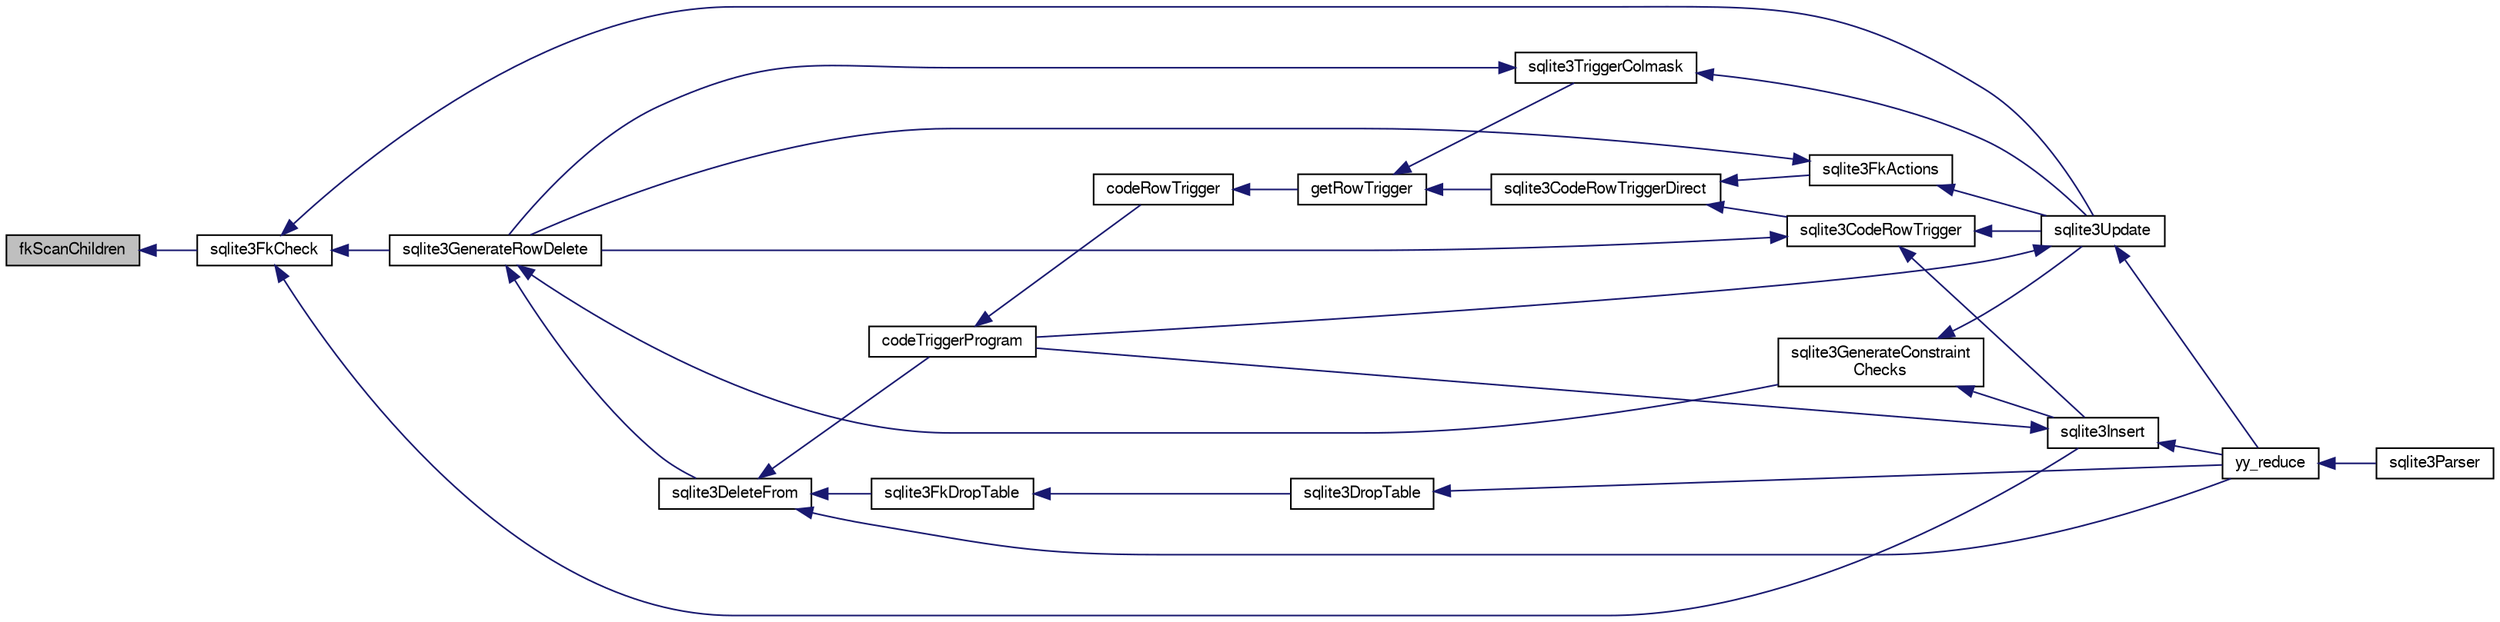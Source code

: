 digraph "fkScanChildren"
{
  edge [fontname="FreeSans",fontsize="10",labelfontname="FreeSans",labelfontsize="10"];
  node [fontname="FreeSans",fontsize="10",shape=record];
  rankdir="LR";
  Node116046 [label="fkScanChildren",height=0.2,width=0.4,color="black", fillcolor="grey75", style="filled", fontcolor="black"];
  Node116046 -> Node116047 [dir="back",color="midnightblue",fontsize="10",style="solid",fontname="FreeSans"];
  Node116047 [label="sqlite3FkCheck",height=0.2,width=0.4,color="black", fillcolor="white", style="filled",URL="$sqlite3_8c.html#aa38fb76c7d6f48f19772877a41703b92"];
  Node116047 -> Node116048 [dir="back",color="midnightblue",fontsize="10",style="solid",fontname="FreeSans"];
  Node116048 [label="sqlite3GenerateRowDelete",height=0.2,width=0.4,color="black", fillcolor="white", style="filled",URL="$sqlite3_8c.html#a2c76cbf3027fc18fdbb8cb4cd96b77d9"];
  Node116048 -> Node116049 [dir="back",color="midnightblue",fontsize="10",style="solid",fontname="FreeSans"];
  Node116049 [label="sqlite3DeleteFrom",height=0.2,width=0.4,color="black", fillcolor="white", style="filled",URL="$sqlite3_8c.html#ab9b4b45349188b49eabb23f94608a091"];
  Node116049 -> Node116050 [dir="back",color="midnightblue",fontsize="10",style="solid",fontname="FreeSans"];
  Node116050 [label="sqlite3FkDropTable",height=0.2,width=0.4,color="black", fillcolor="white", style="filled",URL="$sqlite3_8c.html#a1218c6fc74e89152ceaa4760e82f5ef9"];
  Node116050 -> Node116051 [dir="back",color="midnightblue",fontsize="10",style="solid",fontname="FreeSans"];
  Node116051 [label="sqlite3DropTable",height=0.2,width=0.4,color="black", fillcolor="white", style="filled",URL="$sqlite3_8c.html#a5534f77364b5568783c0e50db3c9defb"];
  Node116051 -> Node116052 [dir="back",color="midnightblue",fontsize="10",style="solid",fontname="FreeSans"];
  Node116052 [label="yy_reduce",height=0.2,width=0.4,color="black", fillcolor="white", style="filled",URL="$sqlite3_8c.html#a7c419a9b25711c666a9a2449ef377f14"];
  Node116052 -> Node116053 [dir="back",color="midnightblue",fontsize="10",style="solid",fontname="FreeSans"];
  Node116053 [label="sqlite3Parser",height=0.2,width=0.4,color="black", fillcolor="white", style="filled",URL="$sqlite3_8c.html#a0327d71a5fabe0b6a343d78a2602e72a"];
  Node116049 -> Node116054 [dir="back",color="midnightblue",fontsize="10",style="solid",fontname="FreeSans"];
  Node116054 [label="codeTriggerProgram",height=0.2,width=0.4,color="black", fillcolor="white", style="filled",URL="$sqlite3_8c.html#a120801f59d9281d201d2ff4b2606836e"];
  Node116054 -> Node116055 [dir="back",color="midnightblue",fontsize="10",style="solid",fontname="FreeSans"];
  Node116055 [label="codeRowTrigger",height=0.2,width=0.4,color="black", fillcolor="white", style="filled",URL="$sqlite3_8c.html#a463cea5aaaf388b560b206570a0022fc"];
  Node116055 -> Node116056 [dir="back",color="midnightblue",fontsize="10",style="solid",fontname="FreeSans"];
  Node116056 [label="getRowTrigger",height=0.2,width=0.4,color="black", fillcolor="white", style="filled",URL="$sqlite3_8c.html#a69626ef20b540d1a2b19cf56f3f45689"];
  Node116056 -> Node116057 [dir="back",color="midnightblue",fontsize="10",style="solid",fontname="FreeSans"];
  Node116057 [label="sqlite3CodeRowTriggerDirect",height=0.2,width=0.4,color="black", fillcolor="white", style="filled",URL="$sqlite3_8c.html#ad92829f9001bcf89a0299dad5a48acd4"];
  Node116057 -> Node116058 [dir="back",color="midnightblue",fontsize="10",style="solid",fontname="FreeSans"];
  Node116058 [label="sqlite3FkActions",height=0.2,width=0.4,color="black", fillcolor="white", style="filled",URL="$sqlite3_8c.html#a39159bd1623724946c22355ba7f3ef90"];
  Node116058 -> Node116048 [dir="back",color="midnightblue",fontsize="10",style="solid",fontname="FreeSans"];
  Node116058 -> Node116059 [dir="back",color="midnightblue",fontsize="10",style="solid",fontname="FreeSans"];
  Node116059 [label="sqlite3Update",height=0.2,width=0.4,color="black", fillcolor="white", style="filled",URL="$sqlite3_8c.html#ac5aa67c46e8cc8174566fabe6809fafa"];
  Node116059 -> Node116054 [dir="back",color="midnightblue",fontsize="10",style="solid",fontname="FreeSans"];
  Node116059 -> Node116052 [dir="back",color="midnightblue",fontsize="10",style="solid",fontname="FreeSans"];
  Node116057 -> Node116060 [dir="back",color="midnightblue",fontsize="10",style="solid",fontname="FreeSans"];
  Node116060 [label="sqlite3CodeRowTrigger",height=0.2,width=0.4,color="black", fillcolor="white", style="filled",URL="$sqlite3_8c.html#a37f21393c74de4d01b16761ee9abacd9"];
  Node116060 -> Node116048 [dir="back",color="midnightblue",fontsize="10",style="solid",fontname="FreeSans"];
  Node116060 -> Node116061 [dir="back",color="midnightblue",fontsize="10",style="solid",fontname="FreeSans"];
  Node116061 [label="sqlite3Insert",height=0.2,width=0.4,color="black", fillcolor="white", style="filled",URL="$sqlite3_8c.html#a5b17c9c2000bae6bdff8e6be48d7dc2b"];
  Node116061 -> Node116054 [dir="back",color="midnightblue",fontsize="10",style="solid",fontname="FreeSans"];
  Node116061 -> Node116052 [dir="back",color="midnightblue",fontsize="10",style="solid",fontname="FreeSans"];
  Node116060 -> Node116059 [dir="back",color="midnightblue",fontsize="10",style="solid",fontname="FreeSans"];
  Node116056 -> Node116062 [dir="back",color="midnightblue",fontsize="10",style="solid",fontname="FreeSans"];
  Node116062 [label="sqlite3TriggerColmask",height=0.2,width=0.4,color="black", fillcolor="white", style="filled",URL="$sqlite3_8c.html#acace8e99e37ae5e84ea03c65e820c540"];
  Node116062 -> Node116048 [dir="back",color="midnightblue",fontsize="10",style="solid",fontname="FreeSans"];
  Node116062 -> Node116059 [dir="back",color="midnightblue",fontsize="10",style="solid",fontname="FreeSans"];
  Node116049 -> Node116052 [dir="back",color="midnightblue",fontsize="10",style="solid",fontname="FreeSans"];
  Node116048 -> Node116063 [dir="back",color="midnightblue",fontsize="10",style="solid",fontname="FreeSans"];
  Node116063 [label="sqlite3GenerateConstraint\lChecks",height=0.2,width=0.4,color="black", fillcolor="white", style="filled",URL="$sqlite3_8c.html#aef639c1e6a0c0a67ca6e7690ad931bd2"];
  Node116063 -> Node116061 [dir="back",color="midnightblue",fontsize="10",style="solid",fontname="FreeSans"];
  Node116063 -> Node116059 [dir="back",color="midnightblue",fontsize="10",style="solid",fontname="FreeSans"];
  Node116047 -> Node116061 [dir="back",color="midnightblue",fontsize="10",style="solid",fontname="FreeSans"];
  Node116047 -> Node116059 [dir="back",color="midnightblue",fontsize="10",style="solid",fontname="FreeSans"];
}
